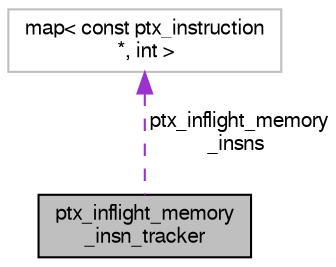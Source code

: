 digraph "ptx_inflight_memory_insn_tracker"
{
  bgcolor="transparent";
  edge [fontname="FreeSans",fontsize="10",labelfontname="FreeSans",labelfontsize="10"];
  node [fontname="FreeSans",fontsize="10",shape=record];
  Node1 [label="ptx_inflight_memory\l_insn_tracker",height=0.2,width=0.4,color="black", fillcolor="grey75", style="filled", fontcolor="black"];
  Node2 -> Node1 [dir="back",color="darkorchid3",fontsize="10",style="dashed",label=" ptx_inflight_memory\l_insns" ,fontname="FreeSans"];
  Node2 [label="map\< const ptx_instruction\l *, int \>",height=0.2,width=0.4,color="grey75"];
}
